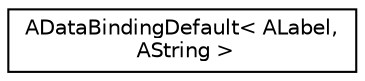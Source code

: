 digraph "Graphical Class Hierarchy"
{
 // LATEX_PDF_SIZE
  edge [fontname="Helvetica",fontsize="10",labelfontname="Helvetica",labelfontsize="10"];
  node [fontname="Helvetica",fontsize="10",shape=record];
  rankdir="LR";
  Node0 [label="ADataBindingDefault\< ALabel,\l AString \>",height=0.2,width=0.4,color="black", fillcolor="white", style="filled",URL="$structADataBindingDefault_3_01ALabel_00_01AString_01_4.html",tooltip=" "];
}
